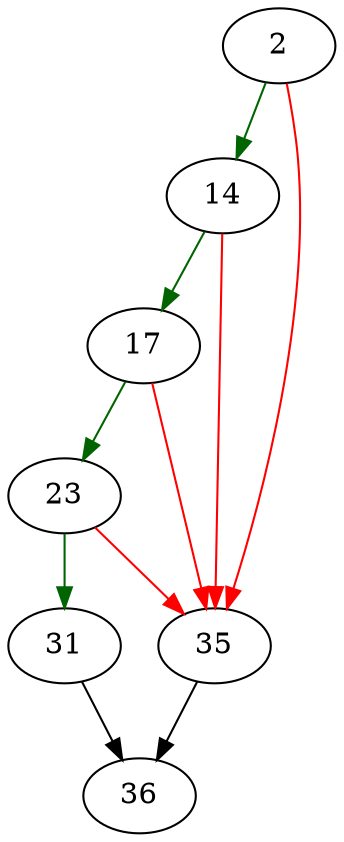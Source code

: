 strict digraph "sqlite3_value_pointer" {
	// Node definitions.
	2 [entry=true];
	14;
	35;
	17;
	23;
	31;
	36;

	// Edge definitions.
	2 -> 14 [
		color=darkgreen
		cond=true
	];
	2 -> 35 [
		color=red
		cond=false
	];
	14 -> 35 [
		color=red
		cond=false
	];
	14 -> 17 [
		color=darkgreen
		cond=true
	];
	35 -> 36;
	17 -> 35 [
		color=red
		cond=false
	];
	17 -> 23 [
		color=darkgreen
		cond=true
	];
	23 -> 35 [
		color=red
		cond=false
	];
	23 -> 31 [
		color=darkgreen
		cond=true
	];
	31 -> 36;
}